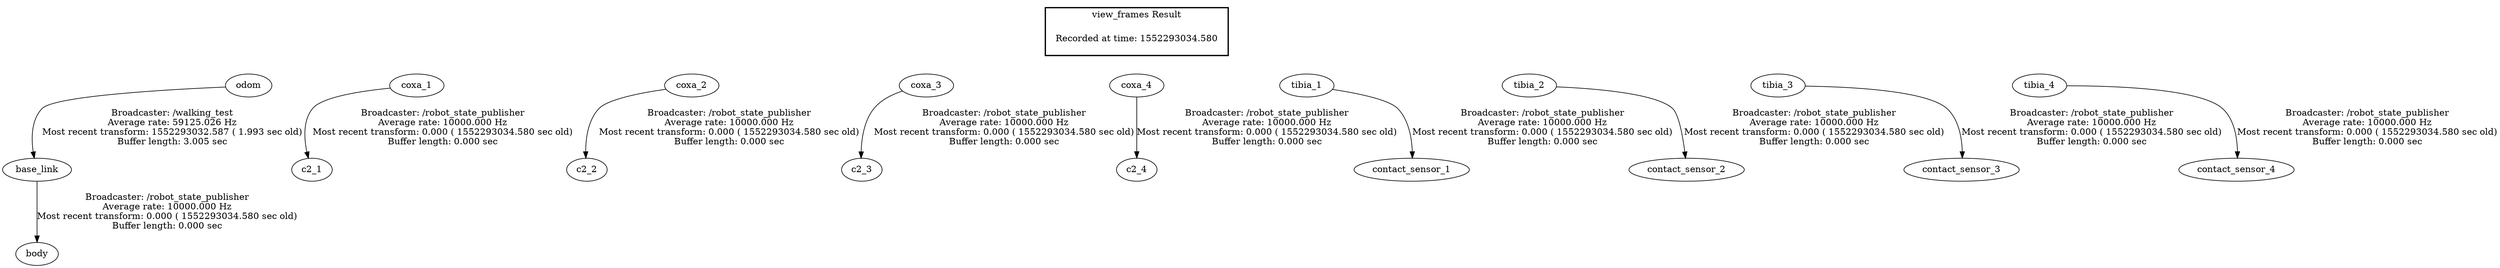 digraph G {
"base_link" -> "body"[label="Broadcaster: /robot_state_publisher\nAverage rate: 10000.000 Hz\nMost recent transform: 0.000 ( 1552293034.580 sec old)\nBuffer length: 0.000 sec\n"];
"odom" -> "base_link"[label="Broadcaster: /walking_test\nAverage rate: 59125.026 Hz\nMost recent transform: 1552293032.587 ( 1.993 sec old)\nBuffer length: 3.005 sec\n"];
"coxa_1" -> "c2_1"[label="Broadcaster: /robot_state_publisher\nAverage rate: 10000.000 Hz\nMost recent transform: 0.000 ( 1552293034.580 sec old)\nBuffer length: 0.000 sec\n"];
"coxa_2" -> "c2_2"[label="Broadcaster: /robot_state_publisher\nAverage rate: 10000.000 Hz\nMost recent transform: 0.000 ( 1552293034.580 sec old)\nBuffer length: 0.000 sec\n"];
"coxa_3" -> "c2_3"[label="Broadcaster: /robot_state_publisher\nAverage rate: 10000.000 Hz\nMost recent transform: 0.000 ( 1552293034.580 sec old)\nBuffer length: 0.000 sec\n"];
"coxa_4" -> "c2_4"[label="Broadcaster: /robot_state_publisher\nAverage rate: 10000.000 Hz\nMost recent transform: 0.000 ( 1552293034.580 sec old)\nBuffer length: 0.000 sec\n"];
"tibia_1" -> "contact_sensor_1"[label="Broadcaster: /robot_state_publisher\nAverage rate: 10000.000 Hz\nMost recent transform: 0.000 ( 1552293034.580 sec old)\nBuffer length: 0.000 sec\n"];
"tibia_2" -> "contact_sensor_2"[label="Broadcaster: /robot_state_publisher\nAverage rate: 10000.000 Hz\nMost recent transform: 0.000 ( 1552293034.580 sec old)\nBuffer length: 0.000 sec\n"];
"tibia_3" -> "contact_sensor_3"[label="Broadcaster: /robot_state_publisher\nAverage rate: 10000.000 Hz\nMost recent transform: 0.000 ( 1552293034.580 sec old)\nBuffer length: 0.000 sec\n"];
"tibia_4" -> "contact_sensor_4"[label="Broadcaster: /robot_state_publisher\nAverage rate: 10000.000 Hz\nMost recent transform: 0.000 ( 1552293034.580 sec old)\nBuffer length: 0.000 sec\n"];
edge [style=invis];
 subgraph cluster_legend { style=bold; color=black; label ="view_frames Result";
"Recorded at time: 1552293034.580"[ shape=plaintext ] ;
 }->"coxa_1";
edge [style=invis];
 subgraph cluster_legend { style=bold; color=black; label ="view_frames Result";
"Recorded at time: 1552293034.580"[ shape=plaintext ] ;
 }->"coxa_2";
edge [style=invis];
 subgraph cluster_legend { style=bold; color=black; label ="view_frames Result";
"Recorded at time: 1552293034.580"[ shape=plaintext ] ;
 }->"coxa_3";
edge [style=invis];
 subgraph cluster_legend { style=bold; color=black; label ="view_frames Result";
"Recorded at time: 1552293034.580"[ shape=plaintext ] ;
 }->"coxa_4";
edge [style=invis];
 subgraph cluster_legend { style=bold; color=black; label ="view_frames Result";
"Recorded at time: 1552293034.580"[ shape=plaintext ] ;
 }->"tibia_1";
edge [style=invis];
 subgraph cluster_legend { style=bold; color=black; label ="view_frames Result";
"Recorded at time: 1552293034.580"[ shape=plaintext ] ;
 }->"tibia_2";
edge [style=invis];
 subgraph cluster_legend { style=bold; color=black; label ="view_frames Result";
"Recorded at time: 1552293034.580"[ shape=plaintext ] ;
 }->"tibia_3";
edge [style=invis];
 subgraph cluster_legend { style=bold; color=black; label ="view_frames Result";
"Recorded at time: 1552293034.580"[ shape=plaintext ] ;
 }->"tibia_4";
edge [style=invis];
 subgraph cluster_legend { style=bold; color=black; label ="view_frames Result";
"Recorded at time: 1552293034.580"[ shape=plaintext ] ;
 }->"odom";
}